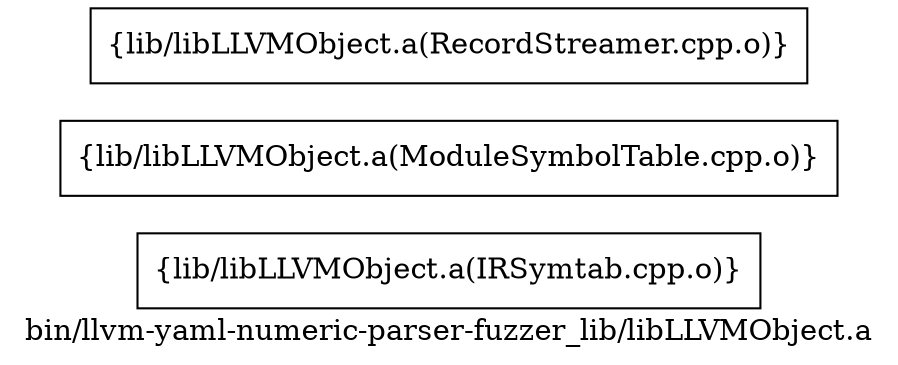 digraph "bin/llvm-yaml-numeric-parser-fuzzer_lib/libLLVMObject.a" {
	label="bin/llvm-yaml-numeric-parser-fuzzer_lib/libLLVMObject.a";
	rankdir=LR;

	Node0x55a6f84f8588 [shape=record,shape=box,group=0,label="{lib/libLLVMObject.a(IRSymtab.cpp.o)}"];
	Node0x55a6f84f7908 [shape=record,shape=box,group=0,label="{lib/libLLVMObject.a(ModuleSymbolTable.cpp.o)}"];
	Node0x55a6f84f6c88 [shape=record,shape=box,group=0,label="{lib/libLLVMObject.a(RecordStreamer.cpp.o)}"];
}
